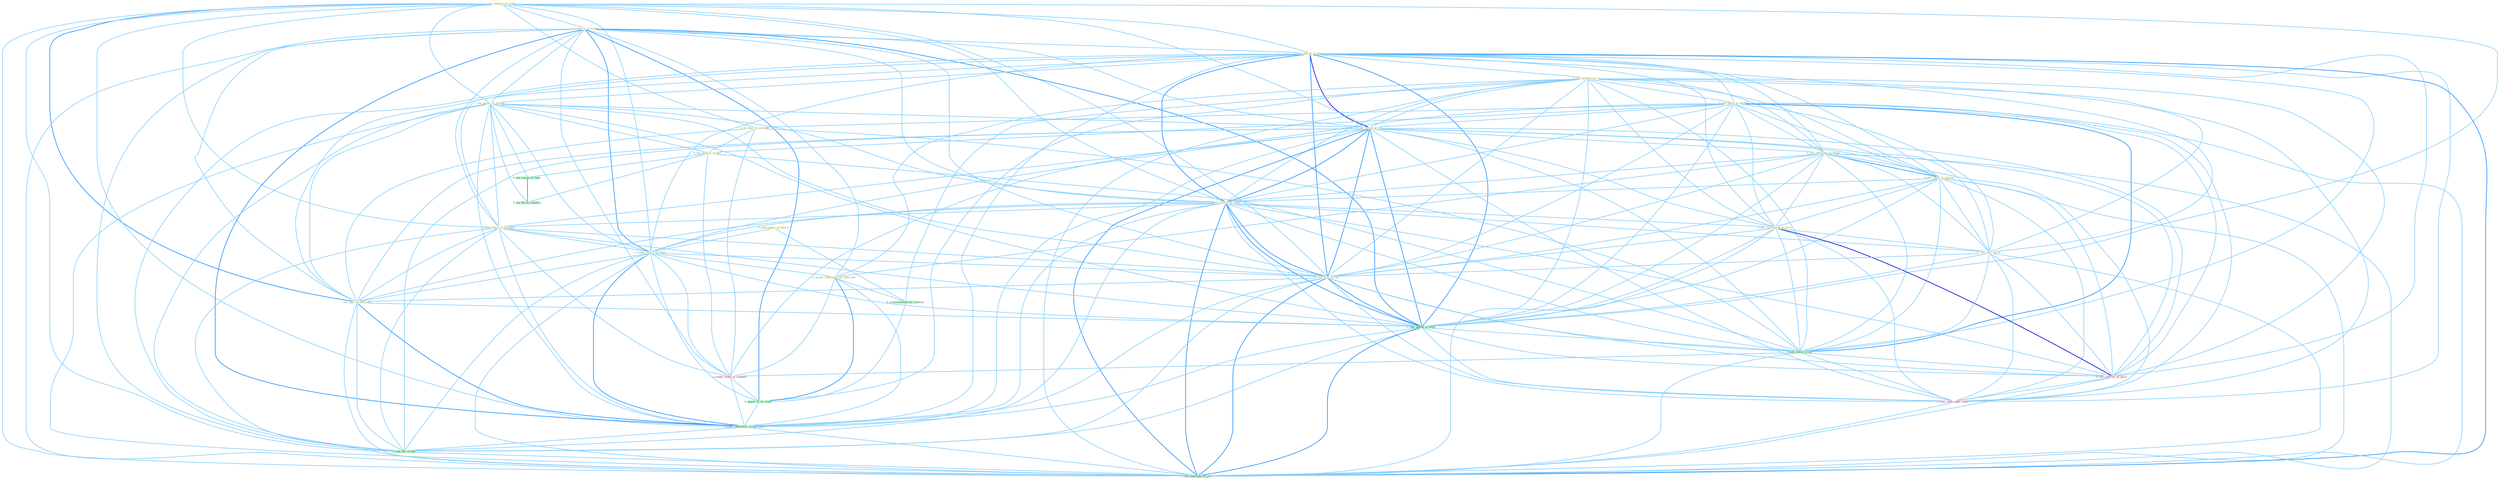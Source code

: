 Graph G{ 
    node
    [shape=polygon,style=filled,width=.5,height=.06,color="#BDFCC9",fixedsize=true,fontsize=4,
    fontcolor="#2f4f4f"];
    {node
    [color="#ffffe0", fontcolor="#8b7d6b"] "1_us_amount_of_crude " "0_seek_major_on_board " "1_acquir_%_of_stock " "1_sell_billion_of_asset " "0_sell_product_for_us " "0_sell_them_in_market " "1_see_pictur_of_section " "1_sell_billion_of_bill " "0_sell_entitynam_to_buyer " "0_sell_stock_to_institut " "1_sell_version_of_devic " "0_sell_instrument_at_price " "1_hold_share_of_compani " "1_sell_piec_off_it " "0_us_futur_in_strategi " "0_see_exercis_in_fact " "1_acquir_major_of_share " "1_sell_type_of_suit " "1_us_logo_of_entitynam " "0_acquir_entitynam_for_othernum "}
{node [color="#fff0f5", fontcolor="#b22222"] "1_acquir_stake_in_compani " "0_sell_contract_at_price " "0_sell_cloth_under_label "}
edge [color="#B0E2FF"];

	"1_us_amount_of_crude " -- "1_acquir_%_of_stock " [w="1", color="#87cefa" ];
	"1_us_amount_of_crude " -- "1_sell_billion_of_asset " [w="1", color="#87cefa" ];
	"1_us_amount_of_crude " -- "1_see_pictur_of_section " [w="1", color="#87cefa" ];
	"1_us_amount_of_crude " -- "1_sell_billion_of_bill " [w="1", color="#87cefa" ];
	"1_us_amount_of_crude " -- "1_sell_version_of_devic " [w="1", color="#87cefa" ];
	"1_us_amount_of_crude " -- "1_hold_share_of_compani " [w="1", color="#87cefa" ];
	"1_us_amount_of_crude " -- "0_us_futur_in_strategi " [w="1", color="#87cefa" ];
	"1_us_amount_of_crude " -- "1_acquir_major_of_share " [w="1", color="#87cefa" ];
	"1_us_amount_of_crude " -- "1_sell_type_of_suit " [w="1", color="#87cefa" ];
	"1_us_amount_of_crude " -- "1_us_logo_of_entitynam " [w="2", color="#1e90ff" , len=0.8];
	"1_us_amount_of_crude " -- "1_sell_basket_of_stock " [w="1", color="#87cefa" ];
	"1_us_amount_of_crude " -- "1_acquir_laboratori_of_entitynam " [w="1", color="#87cefa" ];
	"1_us_amount_of_crude " -- "1_seen_the_of_that " [w="1", color="#87cefa" ];
	"1_us_amount_of_crude " -- "1_sell_othernum_of_offic " [w="1", color="#87cefa" ];
	"0_seek_major_on_board " -- "1_acquir_major_of_share " [w="1", color="#87cefa" ];
	"0_seek_major_on_board " -- "0_seek_classmat_for_reunion " [w="1", color="#87cefa" ];
	"1_acquir_%_of_stock " -- "1_sell_billion_of_asset " [w="1", color="#87cefa" ];
	"1_acquir_%_of_stock " -- "1_see_pictur_of_section " [w="1", color="#87cefa" ];
	"1_acquir_%_of_stock " -- "1_sell_billion_of_bill " [w="1", color="#87cefa" ];
	"1_acquir_%_of_stock " -- "1_sell_version_of_devic " [w="1", color="#87cefa" ];
	"1_acquir_%_of_stock " -- "1_hold_share_of_compani " [w="1", color="#87cefa" ];
	"1_acquir_%_of_stock " -- "1_acquir_major_of_share " [w="2", color="#1e90ff" , len=0.8];
	"1_acquir_%_of_stock " -- "1_sell_type_of_suit " [w="1", color="#87cefa" ];
	"1_acquir_%_of_stock " -- "1_us_logo_of_entitynam " [w="1", color="#87cefa" ];
	"1_acquir_%_of_stock " -- "0_acquir_entitynam_for_othernum " [w="1", color="#87cefa" ];
	"1_acquir_%_of_stock " -- "1_sell_basket_of_stock " [w="2", color="#1e90ff" , len=0.8];
	"1_acquir_%_of_stock " -- "1_acquir_stake_in_compani " [w="1", color="#87cefa" ];
	"1_acquir_%_of_stock " -- "0_acquir_%_for_franc " [w="2", color="#1e90ff" , len=0.8];
	"1_acquir_%_of_stock " -- "1_acquir_laboratori_of_entitynam " [w="2", color="#1e90ff" , len=0.8];
	"1_acquir_%_of_stock " -- "1_seen_the_of_that " [w="1", color="#87cefa" ];
	"1_acquir_%_of_stock " -- "1_sell_othernum_of_offic " [w="1", color="#87cefa" ];
	"1_sell_billion_of_asset " -- "0_sell_product_for_us " [w="1", color="#87cefa" ];
	"1_sell_billion_of_asset " -- "0_sell_them_in_market " [w="1", color="#87cefa" ];
	"1_sell_billion_of_asset " -- "1_see_pictur_of_section " [w="1", color="#87cefa" ];
	"1_sell_billion_of_asset " -- "1_sell_billion_of_bill " [w="3", color="#0000cd" , len=0.6];
	"1_sell_billion_of_asset " -- "0_sell_entitynam_to_buyer " [w="1", color="#87cefa" ];
	"1_sell_billion_of_asset " -- "0_sell_stock_to_institut " [w="1", color="#87cefa" ];
	"1_sell_billion_of_asset " -- "1_sell_version_of_devic " [w="2", color="#1e90ff" , len=0.8];
	"1_sell_billion_of_asset " -- "0_sell_instrument_at_price " [w="1", color="#87cefa" ];
	"1_sell_billion_of_asset " -- "1_hold_share_of_compani " [w="1", color="#87cefa" ];
	"1_sell_billion_of_asset " -- "1_sell_piec_off_it " [w="1", color="#87cefa" ];
	"1_sell_billion_of_asset " -- "1_acquir_major_of_share " [w="1", color="#87cefa" ];
	"1_sell_billion_of_asset " -- "1_sell_type_of_suit " [w="2", color="#1e90ff" , len=0.8];
	"1_sell_billion_of_asset " -- "1_us_logo_of_entitynam " [w="1", color="#87cefa" ];
	"1_sell_billion_of_asset " -- "1_sell_basket_of_stock " [w="2", color="#1e90ff" , len=0.8];
	"1_sell_billion_of_asset " -- "0_sell_dollar_in_lot " [w="1", color="#87cefa" ];
	"1_sell_billion_of_asset " -- "0_sell_contract_at_price " [w="1", color="#87cefa" ];
	"1_sell_billion_of_asset " -- "1_acquir_laboratori_of_entitynam " [w="1", color="#87cefa" ];
	"1_sell_billion_of_asset " -- "0_sell_cloth_under_label " [w="1", color="#87cefa" ];
	"1_sell_billion_of_asset " -- "1_seen_the_of_that " [w="1", color="#87cefa" ];
	"1_sell_billion_of_asset " -- "1_sell_othernum_of_offic " [w="2", color="#1e90ff" , len=0.8];
	"0_sell_product_for_us " -- "0_sell_them_in_market " [w="1", color="#87cefa" ];
	"0_sell_product_for_us " -- "1_sell_billion_of_bill " [w="1", color="#87cefa" ];
	"0_sell_product_for_us " -- "0_sell_entitynam_to_buyer " [w="1", color="#87cefa" ];
	"0_sell_product_for_us " -- "0_sell_stock_to_institut " [w="1", color="#87cefa" ];
	"0_sell_product_for_us " -- "1_sell_version_of_devic " [w="1", color="#87cefa" ];
	"0_sell_product_for_us " -- "0_sell_instrument_at_price " [w="1", color="#87cefa" ];
	"0_sell_product_for_us " -- "1_sell_piec_off_it " [w="1", color="#87cefa" ];
	"0_sell_product_for_us " -- "1_sell_type_of_suit " [w="1", color="#87cefa" ];
	"0_sell_product_for_us " -- "0_acquir_entitynam_for_othernum " [w="1", color="#87cefa" ];
	"0_sell_product_for_us " -- "0_seek_classmat_for_reunion " [w="1", color="#87cefa" ];
	"0_sell_product_for_us " -- "1_sell_basket_of_stock " [w="1", color="#87cefa" ];
	"0_sell_product_for_us " -- "0_sell_dollar_in_lot " [w="1", color="#87cefa" ];
	"0_sell_product_for_us " -- "0_acquir_%_for_franc " [w="1", color="#87cefa" ];
	"0_sell_product_for_us " -- "0_sell_contract_at_price " [w="1", color="#87cefa" ];
	"0_sell_product_for_us " -- "0_sell_cloth_under_label " [w="1", color="#87cefa" ];
	"0_sell_product_for_us " -- "1_sell_othernum_of_offic " [w="1", color="#87cefa" ];
	"0_sell_them_in_market " -- "1_sell_billion_of_bill " [w="1", color="#87cefa" ];
	"0_sell_them_in_market " -- "0_sell_entitynam_to_buyer " [w="1", color="#87cefa" ];
	"0_sell_them_in_market " -- "0_sell_stock_to_institut " [w="1", color="#87cefa" ];
	"0_sell_them_in_market " -- "1_sell_version_of_devic " [w="1", color="#87cefa" ];
	"0_sell_them_in_market " -- "0_sell_instrument_at_price " [w="1", color="#87cefa" ];
	"0_sell_them_in_market " -- "1_sell_piec_off_it " [w="1", color="#87cefa" ];
	"0_sell_them_in_market " -- "0_us_futur_in_strategi " [w="1", color="#87cefa" ];
	"0_sell_them_in_market " -- "0_see_exercis_in_fact " [w="1", color="#87cefa" ];
	"0_sell_them_in_market " -- "1_sell_type_of_suit " [w="1", color="#87cefa" ];
	"0_sell_them_in_market " -- "1_sell_basket_of_stock " [w="1", color="#87cefa" ];
	"0_sell_them_in_market " -- "0_sell_dollar_in_lot " [w="2", color="#1e90ff" , len=0.8];
	"0_sell_them_in_market " -- "1_acquir_stake_in_compani " [w="1", color="#87cefa" ];
	"0_sell_them_in_market " -- "0_sell_contract_at_price " [w="1", color="#87cefa" ];
	"0_sell_them_in_market " -- "0_sell_cloth_under_label " [w="1", color="#87cefa" ];
	"0_sell_them_in_market " -- "1_sell_othernum_of_offic " [w="1", color="#87cefa" ];
	"1_see_pictur_of_section " -- "1_sell_billion_of_bill " [w="1", color="#87cefa" ];
	"1_see_pictur_of_section " -- "1_sell_version_of_devic " [w="1", color="#87cefa" ];
	"1_see_pictur_of_section " -- "1_hold_share_of_compani " [w="1", color="#87cefa" ];
	"1_see_pictur_of_section " -- "0_see_exercis_in_fact " [w="1", color="#87cefa" ];
	"1_see_pictur_of_section " -- "1_acquir_major_of_share " [w="1", color="#87cefa" ];
	"1_see_pictur_of_section " -- "1_sell_type_of_suit " [w="1", color="#87cefa" ];
	"1_see_pictur_of_section " -- "1_us_logo_of_entitynam " [w="1", color="#87cefa" ];
	"1_see_pictur_of_section " -- "1_sell_basket_of_stock " [w="1", color="#87cefa" ];
	"1_see_pictur_of_section " -- "0_see_resign_as_indic " [w="1", color="#87cefa" ];
	"1_see_pictur_of_section " -- "1_acquir_laboratori_of_entitynam " [w="1", color="#87cefa" ];
	"1_see_pictur_of_section " -- "1_seen_the_of_that " [w="1", color="#87cefa" ];
	"1_see_pictur_of_section " -- "1_sell_othernum_of_offic " [w="1", color="#87cefa" ];
	"1_see_pictur_of_section " -- "0_see_thi_as_reaction " [w="1", color="#87cefa" ];
	"1_sell_billion_of_bill " -- "0_sell_entitynam_to_buyer " [w="1", color="#87cefa" ];
	"1_sell_billion_of_bill " -- "0_sell_stock_to_institut " [w="1", color="#87cefa" ];
	"1_sell_billion_of_bill " -- "1_sell_version_of_devic " [w="2", color="#1e90ff" , len=0.8];
	"1_sell_billion_of_bill " -- "0_sell_instrument_at_price " [w="1", color="#87cefa" ];
	"1_sell_billion_of_bill " -- "1_hold_share_of_compani " [w="1", color="#87cefa" ];
	"1_sell_billion_of_bill " -- "1_sell_piec_off_it " [w="1", color="#87cefa" ];
	"1_sell_billion_of_bill " -- "1_acquir_major_of_share " [w="1", color="#87cefa" ];
	"1_sell_billion_of_bill " -- "1_sell_type_of_suit " [w="2", color="#1e90ff" , len=0.8];
	"1_sell_billion_of_bill " -- "1_us_logo_of_entitynam " [w="1", color="#87cefa" ];
	"1_sell_billion_of_bill " -- "1_sell_basket_of_stock " [w="2", color="#1e90ff" , len=0.8];
	"1_sell_billion_of_bill " -- "0_sell_dollar_in_lot " [w="1", color="#87cefa" ];
	"1_sell_billion_of_bill " -- "0_sell_contract_at_price " [w="1", color="#87cefa" ];
	"1_sell_billion_of_bill " -- "1_acquir_laboratori_of_entitynam " [w="1", color="#87cefa" ];
	"1_sell_billion_of_bill " -- "0_sell_cloth_under_label " [w="1", color="#87cefa" ];
	"1_sell_billion_of_bill " -- "1_seen_the_of_that " [w="1", color="#87cefa" ];
	"1_sell_billion_of_bill " -- "1_sell_othernum_of_offic " [w="2", color="#1e90ff" , len=0.8];
	"0_sell_entitynam_to_buyer " -- "0_sell_stock_to_institut " [w="2", color="#1e90ff" , len=0.8];
	"0_sell_entitynam_to_buyer " -- "1_sell_version_of_devic " [w="1", color="#87cefa" ];
	"0_sell_entitynam_to_buyer " -- "0_sell_instrument_at_price " [w="1", color="#87cefa" ];
	"0_sell_entitynam_to_buyer " -- "1_sell_piec_off_it " [w="1", color="#87cefa" ];
	"0_sell_entitynam_to_buyer " -- "1_sell_type_of_suit " [w="1", color="#87cefa" ];
	"0_sell_entitynam_to_buyer " -- "0_acquir_entitynam_for_othernum " [w="1", color="#87cefa" ];
	"0_sell_entitynam_to_buyer " -- "1_sell_basket_of_stock " [w="1", color="#87cefa" ];
	"0_sell_entitynam_to_buyer " -- "0_sell_dollar_in_lot " [w="1", color="#87cefa" ];
	"0_sell_entitynam_to_buyer " -- "0_sell_contract_at_price " [w="1", color="#87cefa" ];
	"0_sell_entitynam_to_buyer " -- "0_sell_cloth_under_label " [w="1", color="#87cefa" ];
	"0_sell_entitynam_to_buyer " -- "1_sell_othernum_of_offic " [w="1", color="#87cefa" ];
	"0_sell_stock_to_institut " -- "1_sell_version_of_devic " [w="1", color="#87cefa" ];
	"0_sell_stock_to_institut " -- "0_sell_instrument_at_price " [w="1", color="#87cefa" ];
	"0_sell_stock_to_institut " -- "1_sell_piec_off_it " [w="1", color="#87cefa" ];
	"0_sell_stock_to_institut " -- "1_sell_type_of_suit " [w="1", color="#87cefa" ];
	"0_sell_stock_to_institut " -- "1_sell_basket_of_stock " [w="1", color="#87cefa" ];
	"0_sell_stock_to_institut " -- "0_sell_dollar_in_lot " [w="1", color="#87cefa" ];
	"0_sell_stock_to_institut " -- "0_sell_contract_at_price " [w="1", color="#87cefa" ];
	"0_sell_stock_to_institut " -- "0_sell_cloth_under_label " [w="1", color="#87cefa" ];
	"0_sell_stock_to_institut " -- "1_sell_othernum_of_offic " [w="1", color="#87cefa" ];
	"1_sell_version_of_devic " -- "0_sell_instrument_at_price " [w="1", color="#87cefa" ];
	"1_sell_version_of_devic " -- "1_hold_share_of_compani " [w="1", color="#87cefa" ];
	"1_sell_version_of_devic " -- "1_sell_piec_off_it " [w="1", color="#87cefa" ];
	"1_sell_version_of_devic " -- "1_acquir_major_of_share " [w="1", color="#87cefa" ];
	"1_sell_version_of_devic " -- "1_sell_type_of_suit " [w="2", color="#1e90ff" , len=0.8];
	"1_sell_version_of_devic " -- "1_us_logo_of_entitynam " [w="1", color="#87cefa" ];
	"1_sell_version_of_devic " -- "1_sell_basket_of_stock " [w="2", color="#1e90ff" , len=0.8];
	"1_sell_version_of_devic " -- "0_sell_dollar_in_lot " [w="1", color="#87cefa" ];
	"1_sell_version_of_devic " -- "0_sell_contract_at_price " [w="1", color="#87cefa" ];
	"1_sell_version_of_devic " -- "1_acquir_laboratori_of_entitynam " [w="1", color="#87cefa" ];
	"1_sell_version_of_devic " -- "0_sell_cloth_under_label " [w="1", color="#87cefa" ];
	"1_sell_version_of_devic " -- "1_seen_the_of_that " [w="1", color="#87cefa" ];
	"1_sell_version_of_devic " -- "1_sell_othernum_of_offic " [w="2", color="#1e90ff" , len=0.8];
	"0_sell_instrument_at_price " -- "1_sell_piec_off_it " [w="1", color="#87cefa" ];
	"0_sell_instrument_at_price " -- "1_sell_type_of_suit " [w="1", color="#87cefa" ];
	"0_sell_instrument_at_price " -- "1_sell_basket_of_stock " [w="1", color="#87cefa" ];
	"0_sell_instrument_at_price " -- "0_sell_dollar_in_lot " [w="1", color="#87cefa" ];
	"0_sell_instrument_at_price " -- "0_sell_contract_at_price " [w="3", color="#0000cd" , len=0.6];
	"0_sell_instrument_at_price " -- "0_sell_cloth_under_label " [w="1", color="#87cefa" ];
	"0_sell_instrument_at_price " -- "1_sell_othernum_of_offic " [w="1", color="#87cefa" ];
	"1_hold_share_of_compani " -- "1_acquir_major_of_share " [w="1", color="#87cefa" ];
	"1_hold_share_of_compani " -- "1_sell_type_of_suit " [w="1", color="#87cefa" ];
	"1_hold_share_of_compani " -- "1_us_logo_of_entitynam " [w="1", color="#87cefa" ];
	"1_hold_share_of_compani " -- "1_sell_basket_of_stock " [w="1", color="#87cefa" ];
	"1_hold_share_of_compani " -- "1_acquir_stake_in_compani " [w="1", color="#87cefa" ];
	"1_hold_share_of_compani " -- "1_acquir_laboratori_of_entitynam " [w="1", color="#87cefa" ];
	"1_hold_share_of_compani " -- "1_seen_the_of_that " [w="1", color="#87cefa" ];
	"1_hold_share_of_compani " -- "1_sell_othernum_of_offic " [w="1", color="#87cefa" ];
	"1_sell_piec_off_it " -- "1_sell_type_of_suit " [w="1", color="#87cefa" ];
	"1_sell_piec_off_it " -- "1_sell_basket_of_stock " [w="1", color="#87cefa" ];
	"1_sell_piec_off_it " -- "0_sell_dollar_in_lot " [w="1", color="#87cefa" ];
	"1_sell_piec_off_it " -- "0_sell_contract_at_price " [w="1", color="#87cefa" ];
	"1_sell_piec_off_it " -- "0_sell_cloth_under_label " [w="1", color="#87cefa" ];
	"1_sell_piec_off_it " -- "1_sell_othernum_of_offic " [w="1", color="#87cefa" ];
	"0_us_futur_in_strategi " -- "0_see_exercis_in_fact " [w="1", color="#87cefa" ];
	"0_us_futur_in_strategi " -- "1_us_logo_of_entitynam " [w="1", color="#87cefa" ];
	"0_us_futur_in_strategi " -- "0_sell_dollar_in_lot " [w="1", color="#87cefa" ];
	"0_us_futur_in_strategi " -- "1_acquir_stake_in_compani " [w="1", color="#87cefa" ];
	"0_see_exercis_in_fact " -- "0_sell_dollar_in_lot " [w="1", color="#87cefa" ];
	"0_see_exercis_in_fact " -- "0_see_resign_as_indic " [w="1", color="#87cefa" ];
	"0_see_exercis_in_fact " -- "1_acquir_stake_in_compani " [w="1", color="#87cefa" ];
	"0_see_exercis_in_fact " -- "0_see_thi_as_reaction " [w="1", color="#87cefa" ];
	"1_acquir_major_of_share " -- "1_sell_type_of_suit " [w="1", color="#87cefa" ];
	"1_acquir_major_of_share " -- "1_us_logo_of_entitynam " [w="1", color="#87cefa" ];
	"1_acquir_major_of_share " -- "0_acquir_entitynam_for_othernum " [w="1", color="#87cefa" ];
	"1_acquir_major_of_share " -- "1_sell_basket_of_stock " [w="1", color="#87cefa" ];
	"1_acquir_major_of_share " -- "1_acquir_stake_in_compani " [w="1", color="#87cefa" ];
	"1_acquir_major_of_share " -- "0_acquir_%_for_franc " [w="1", color="#87cefa" ];
	"1_acquir_major_of_share " -- "1_acquir_laboratori_of_entitynam " [w="2", color="#1e90ff" , len=0.8];
	"1_acquir_major_of_share " -- "1_seen_the_of_that " [w="1", color="#87cefa" ];
	"1_acquir_major_of_share " -- "1_sell_othernum_of_offic " [w="1", color="#87cefa" ];
	"1_sell_type_of_suit " -- "1_us_logo_of_entitynam " [w="1", color="#87cefa" ];
	"1_sell_type_of_suit " -- "1_sell_basket_of_stock " [w="2", color="#1e90ff" , len=0.8];
	"1_sell_type_of_suit " -- "0_sell_dollar_in_lot " [w="1", color="#87cefa" ];
	"1_sell_type_of_suit " -- "0_sell_contract_at_price " [w="1", color="#87cefa" ];
	"1_sell_type_of_suit " -- "1_acquir_laboratori_of_entitynam " [w="1", color="#87cefa" ];
	"1_sell_type_of_suit " -- "0_sell_cloth_under_label " [w="1", color="#87cefa" ];
	"1_sell_type_of_suit " -- "1_seen_the_of_that " [w="1", color="#87cefa" ];
	"1_sell_type_of_suit " -- "1_sell_othernum_of_offic " [w="2", color="#1e90ff" , len=0.8];
	"1_us_logo_of_entitynam " -- "1_sell_basket_of_stock " [w="1", color="#87cefa" ];
	"1_us_logo_of_entitynam " -- "1_acquir_laboratori_of_entitynam " [w="2", color="#1e90ff" , len=0.8];
	"1_us_logo_of_entitynam " -- "1_seen_the_of_that " [w="1", color="#87cefa" ];
	"1_us_logo_of_entitynam " -- "1_sell_othernum_of_offic " [w="1", color="#87cefa" ];
	"0_acquir_entitynam_for_othernum " -- "0_seek_classmat_for_reunion " [w="1", color="#87cefa" ];
	"0_acquir_entitynam_for_othernum " -- "1_acquir_stake_in_compani " [w="1", color="#87cefa" ];
	"0_acquir_entitynam_for_othernum " -- "0_acquir_%_for_franc " [w="2", color="#1e90ff" , len=0.8];
	"0_acquir_entitynam_for_othernum " -- "1_acquir_laboratori_of_entitynam " [w="1", color="#87cefa" ];
	"0_seek_classmat_for_reunion " -- "0_acquir_%_for_franc " [w="1", color="#87cefa" ];
	"1_sell_basket_of_stock " -- "0_sell_dollar_in_lot " [w="1", color="#87cefa" ];
	"1_sell_basket_of_stock " -- "0_sell_contract_at_price " [w="1", color="#87cefa" ];
	"1_sell_basket_of_stock " -- "1_acquir_laboratori_of_entitynam " [w="1", color="#87cefa" ];
	"1_sell_basket_of_stock " -- "0_sell_cloth_under_label " [w="1", color="#87cefa" ];
	"1_sell_basket_of_stock " -- "1_seen_the_of_that " [w="1", color="#87cefa" ];
	"1_sell_basket_of_stock " -- "1_sell_othernum_of_offic " [w="2", color="#1e90ff" , len=0.8];
	"0_sell_dollar_in_lot " -- "1_acquir_stake_in_compani " [w="1", color="#87cefa" ];
	"0_sell_dollar_in_lot " -- "0_sell_contract_at_price " [w="1", color="#87cefa" ];
	"0_sell_dollar_in_lot " -- "0_sell_cloth_under_label " [w="1", color="#87cefa" ];
	"0_sell_dollar_in_lot " -- "1_sell_othernum_of_offic " [w="1", color="#87cefa" ];
	"0_see_resign_as_indic " -- "0_see_thi_as_reaction " [w="2", color="#1e90ff" , len=0.8];
	"1_acquir_stake_in_compani " -- "0_acquir_%_for_franc " [w="1", color="#87cefa" ];
	"1_acquir_stake_in_compani " -- "1_acquir_laboratori_of_entitynam " [w="1", color="#87cefa" ];
	"0_acquir_%_for_franc " -- "1_acquir_laboratori_of_entitynam " [w="1", color="#87cefa" ];
	"0_sell_contract_at_price " -- "0_sell_cloth_under_label " [w="1", color="#87cefa" ];
	"0_sell_contract_at_price " -- "1_sell_othernum_of_offic " [w="1", color="#87cefa" ];
	"1_acquir_laboratori_of_entitynam " -- "1_seen_the_of_that " [w="1", color="#87cefa" ];
	"1_acquir_laboratori_of_entitynam " -- "1_sell_othernum_of_offic " [w="1", color="#87cefa" ];
	"0_sell_cloth_under_label " -- "1_sell_othernum_of_offic " [w="1", color="#87cefa" ];
	"1_seen_the_of_that " -- "1_sell_othernum_of_offic " [w="1", color="#87cefa" ];
}